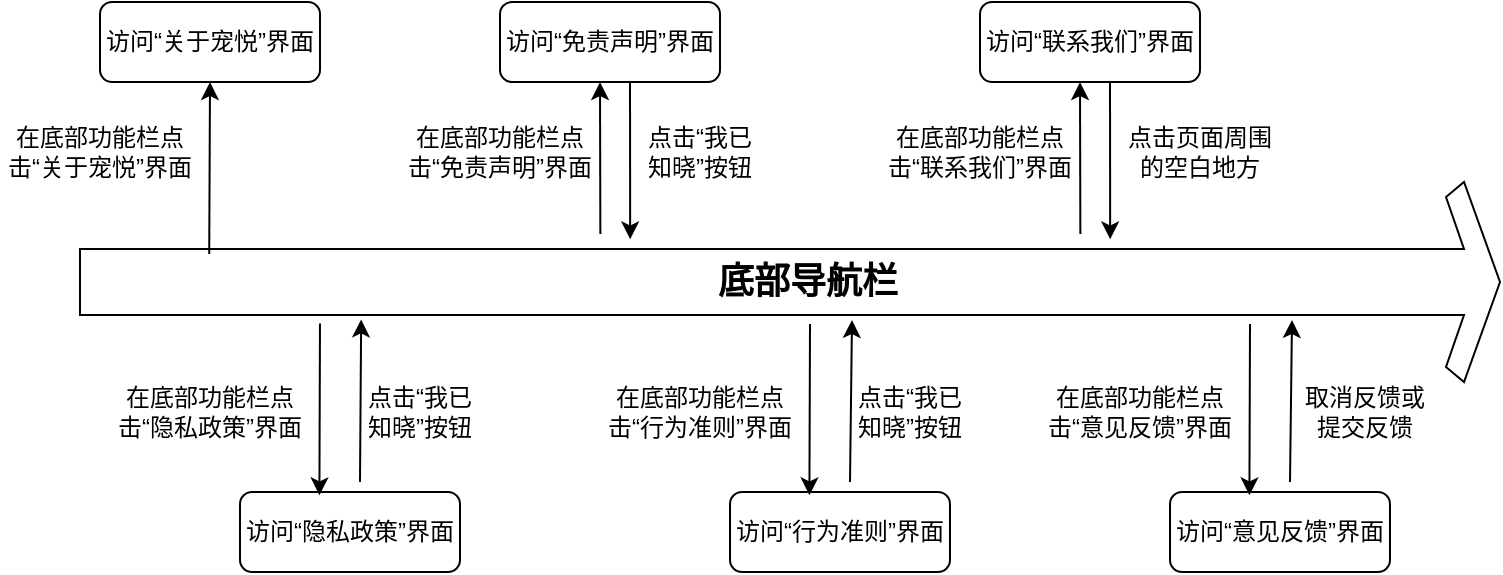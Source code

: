 <mxfile version="24.7.5">
  <diagram name="第 1 页" id="3IVYmcFpDdMu_pAOPpOx">
    <mxGraphModel dx="1221" dy="823" grid="1" gridSize="10" guides="1" tooltips="1" connect="1" arrows="1" fold="1" page="1" pageScale="1" pageWidth="827" pageHeight="1169" math="0" shadow="0">
      <root>
        <mxCell id="0" />
        <mxCell id="1" parent="0" />
        <mxCell id="sKxLPVqMPOY-xUTTgWdU-1" value="" style="html=1;shadow=0;dashed=0;align=center;verticalAlign=middle;shape=mxgraph.arrows2.sharpArrow2;dy1=0.67;dx1=18;dx2=18;dy3=0.15;dx3=27;notch=0;" vertex="1" parent="1">
          <mxGeometry x="50" y="390" width="710" height="100" as="geometry" />
        </mxCell>
        <mxCell id="sKxLPVqMPOY-xUTTgWdU-2" value="&lt;h4&gt;&lt;font style=&quot;font-size: 18px;&quot;&gt;底部导航栏&lt;/font&gt;&lt;/h4&gt;" style="text;html=1;align=center;verticalAlign=middle;whiteSpace=wrap;rounded=0;" vertex="1" parent="1">
          <mxGeometry x="355" y="425" width="117.5" height="30" as="geometry" />
        </mxCell>
        <mxCell id="sKxLPVqMPOY-xUTTgWdU-3" value="访问“关于宠悦”界面" style="rounded=1;whiteSpace=wrap;html=1;" vertex="1" parent="1">
          <mxGeometry x="60" y="300" width="110" height="40" as="geometry" />
        </mxCell>
        <mxCell id="sKxLPVqMPOY-xUTTgWdU-4" value="" style="endArrow=classic;html=1;rounded=0;entryX=0.5;entryY=1;entryDx=0;entryDy=0;exitX=0.091;exitY=0.36;exitDx=0;exitDy=0;exitPerimeter=0;" edge="1" parent="1" source="sKxLPVqMPOY-xUTTgWdU-1" target="sKxLPVqMPOY-xUTTgWdU-3">
          <mxGeometry width="50" height="50" relative="1" as="geometry">
            <mxPoint x="300" y="440" as="sourcePoint" />
            <mxPoint x="350" y="390" as="targetPoint" />
          </mxGeometry>
        </mxCell>
        <mxCell id="sKxLPVqMPOY-xUTTgWdU-5" value="在底部功能栏点击“关于宠悦”界面" style="text;html=1;align=center;verticalAlign=middle;whiteSpace=wrap;rounded=0;" vertex="1" parent="1">
          <mxGeometry x="10" y="360" width="100" height="30" as="geometry" />
        </mxCell>
        <mxCell id="sKxLPVqMPOY-xUTTgWdU-6" value="访问“隐私政策”界面" style="rounded=1;whiteSpace=wrap;html=1;" vertex="1" parent="1">
          <mxGeometry x="130" y="545" width="110" height="40" as="geometry" />
        </mxCell>
        <mxCell id="sKxLPVqMPOY-xUTTgWdU-9" value="" style="endArrow=classic;html=1;rounded=0;exitX=0.169;exitY=0.707;exitDx=0;exitDy=0;exitPerimeter=0;entryX=0.361;entryY=0.042;entryDx=0;entryDy=0;entryPerimeter=0;" edge="1" parent="1" source="sKxLPVqMPOY-xUTTgWdU-1" target="sKxLPVqMPOY-xUTTgWdU-6">
          <mxGeometry width="50" height="50" relative="1" as="geometry">
            <mxPoint x="290" y="440" as="sourcePoint" />
            <mxPoint x="170" y="540" as="targetPoint" />
          </mxGeometry>
        </mxCell>
        <mxCell id="sKxLPVqMPOY-xUTTgWdU-10" value="" style="endArrow=classic;html=1;rounded=0;entryX=0.198;entryY=0.687;entryDx=0;entryDy=0;entryPerimeter=0;" edge="1" parent="1" target="sKxLPVqMPOY-xUTTgWdU-1">
          <mxGeometry width="50" height="50" relative="1" as="geometry">
            <mxPoint x="190" y="540" as="sourcePoint" />
            <mxPoint x="340" y="390" as="targetPoint" />
          </mxGeometry>
        </mxCell>
        <mxCell id="sKxLPVqMPOY-xUTTgWdU-11" value="点击“我已知晓”按钮" style="text;html=1;align=center;verticalAlign=middle;whiteSpace=wrap;rounded=0;" vertex="1" parent="1">
          <mxGeometry x="190" y="490" width="60" height="30" as="geometry" />
        </mxCell>
        <mxCell id="sKxLPVqMPOY-xUTTgWdU-12" value="在底部功能栏点击“隐私政策”界面" style="text;html=1;align=center;verticalAlign=middle;whiteSpace=wrap;rounded=0;" vertex="1" parent="1">
          <mxGeometry x="65" y="490" width="100" height="30" as="geometry" />
        </mxCell>
        <mxCell id="sKxLPVqMPOY-xUTTgWdU-13" value="访问“免责声明”界面" style="rounded=1;whiteSpace=wrap;html=1;" vertex="1" parent="1">
          <mxGeometry x="260" y="300" width="110" height="40" as="geometry" />
        </mxCell>
        <mxCell id="sKxLPVqMPOY-xUTTgWdU-14" value="" style="endArrow=classic;html=1;rounded=0;exitX=0.397;exitY=0.3;exitDx=0;exitDy=0;exitPerimeter=0;entryX=0.379;entryY=1.1;entryDx=0;entryDy=0;entryPerimeter=0;" edge="1" parent="1">
          <mxGeometry width="50" height="50" relative="1" as="geometry">
            <mxPoint x="310.18" y="416" as="sourcePoint" />
            <mxPoint x="310.0" y="340" as="targetPoint" />
          </mxGeometry>
        </mxCell>
        <mxCell id="sKxLPVqMPOY-xUTTgWdU-15" value="" style="endArrow=classic;html=1;rounded=0;exitX=0.567;exitY=1.033;exitDx=0;exitDy=0;exitPerimeter=0;entryX=0.426;entryY=0.3;entryDx=0;entryDy=0;entryPerimeter=0;" edge="1" parent="1">
          <mxGeometry width="50" height="50" relative="1" as="geometry">
            <mxPoint x="325" y="340.0" as="sourcePoint" />
            <mxPoint x="325.09" y="418.68" as="targetPoint" />
          </mxGeometry>
        </mxCell>
        <mxCell id="sKxLPVqMPOY-xUTTgWdU-16" value="在底部功能栏点击“免责声明”界面" style="text;html=1;align=center;verticalAlign=middle;whiteSpace=wrap;rounded=0;" vertex="1" parent="1">
          <mxGeometry x="210" y="360" width="100" height="30" as="geometry" />
        </mxCell>
        <mxCell id="sKxLPVqMPOY-xUTTgWdU-17" value="点击“我已知晓”按钮" style="text;html=1;align=center;verticalAlign=middle;whiteSpace=wrap;rounded=0;" vertex="1" parent="1">
          <mxGeometry x="330" y="360" width="60" height="30" as="geometry" />
        </mxCell>
        <mxCell id="sKxLPVqMPOY-xUTTgWdU-18" value="访问“行为准则”界面" style="rounded=1;whiteSpace=wrap;html=1;" vertex="1" parent="1">
          <mxGeometry x="375" y="545" width="110" height="40" as="geometry" />
        </mxCell>
        <mxCell id="sKxLPVqMPOY-xUTTgWdU-19" value="" style="endArrow=classic;html=1;rounded=0;exitX=0.169;exitY=0.707;exitDx=0;exitDy=0;exitPerimeter=0;entryX=0.361;entryY=0.042;entryDx=0;entryDy=0;entryPerimeter=0;" edge="1" parent="1" target="sKxLPVqMPOY-xUTTgWdU-18">
          <mxGeometry width="50" height="50" relative="1" as="geometry">
            <mxPoint x="415" y="461" as="sourcePoint" />
            <mxPoint x="415" y="540" as="targetPoint" />
          </mxGeometry>
        </mxCell>
        <mxCell id="sKxLPVqMPOY-xUTTgWdU-20" value="" style="endArrow=classic;html=1;rounded=0;entryX=0.198;entryY=0.687;entryDx=0;entryDy=0;entryPerimeter=0;" edge="1" parent="1">
          <mxGeometry width="50" height="50" relative="1" as="geometry">
            <mxPoint x="435" y="540" as="sourcePoint" />
            <mxPoint x="436" y="459" as="targetPoint" />
          </mxGeometry>
        </mxCell>
        <mxCell id="sKxLPVqMPOY-xUTTgWdU-21" value="点击“我已知晓”按钮" style="text;html=1;align=center;verticalAlign=middle;whiteSpace=wrap;rounded=0;" vertex="1" parent="1">
          <mxGeometry x="435" y="490" width="60" height="30" as="geometry" />
        </mxCell>
        <mxCell id="sKxLPVqMPOY-xUTTgWdU-22" value="在底部功能栏点击“行为准则”界面" style="text;html=1;align=center;verticalAlign=middle;whiteSpace=wrap;rounded=0;" vertex="1" parent="1">
          <mxGeometry x="310" y="490" width="100" height="30" as="geometry" />
        </mxCell>
        <mxCell id="sKxLPVqMPOY-xUTTgWdU-27" value="访问“联系我们”界面" style="rounded=1;whiteSpace=wrap;html=1;" vertex="1" parent="1">
          <mxGeometry x="500" y="300" width="110" height="40" as="geometry" />
        </mxCell>
        <mxCell id="sKxLPVqMPOY-xUTTgWdU-28" value="" style="endArrow=classic;html=1;rounded=0;exitX=0.397;exitY=0.3;exitDx=0;exitDy=0;exitPerimeter=0;entryX=0.379;entryY=1.1;entryDx=0;entryDy=0;entryPerimeter=0;" edge="1" parent="1">
          <mxGeometry width="50" height="50" relative="1" as="geometry">
            <mxPoint x="550.18" y="416" as="sourcePoint" />
            <mxPoint x="550" y="340" as="targetPoint" />
          </mxGeometry>
        </mxCell>
        <mxCell id="sKxLPVqMPOY-xUTTgWdU-29" value="" style="endArrow=classic;html=1;rounded=0;exitX=0.567;exitY=1.033;exitDx=0;exitDy=0;exitPerimeter=0;entryX=0.426;entryY=0.3;entryDx=0;entryDy=0;entryPerimeter=0;" edge="1" parent="1">
          <mxGeometry width="50" height="50" relative="1" as="geometry">
            <mxPoint x="565" y="340.0" as="sourcePoint" />
            <mxPoint x="565.09" y="418.68" as="targetPoint" />
          </mxGeometry>
        </mxCell>
        <mxCell id="sKxLPVqMPOY-xUTTgWdU-30" value="在底部功能栏点击“联系我们”界面" style="text;html=1;align=center;verticalAlign=middle;whiteSpace=wrap;rounded=0;" vertex="1" parent="1">
          <mxGeometry x="450" y="360" width="100" height="30" as="geometry" />
        </mxCell>
        <mxCell id="sKxLPVqMPOY-xUTTgWdU-31" value="点击页面周围的空白地方" style="text;html=1;align=center;verticalAlign=middle;whiteSpace=wrap;rounded=0;" vertex="1" parent="1">
          <mxGeometry x="570" y="360" width="80" height="30" as="geometry" />
        </mxCell>
        <mxCell id="sKxLPVqMPOY-xUTTgWdU-32" value="访问“意见反馈”界面" style="rounded=1;whiteSpace=wrap;html=1;" vertex="1" parent="1">
          <mxGeometry x="595" y="545" width="110" height="40" as="geometry" />
        </mxCell>
        <mxCell id="sKxLPVqMPOY-xUTTgWdU-33" value="" style="endArrow=classic;html=1;rounded=0;exitX=0.169;exitY=0.707;exitDx=0;exitDy=0;exitPerimeter=0;entryX=0.361;entryY=0.042;entryDx=0;entryDy=0;entryPerimeter=0;" edge="1" parent="1" target="sKxLPVqMPOY-xUTTgWdU-32">
          <mxGeometry width="50" height="50" relative="1" as="geometry">
            <mxPoint x="635" y="461" as="sourcePoint" />
            <mxPoint x="635" y="540" as="targetPoint" />
          </mxGeometry>
        </mxCell>
        <mxCell id="sKxLPVqMPOY-xUTTgWdU-34" value="" style="endArrow=classic;html=1;rounded=0;entryX=0.198;entryY=0.687;entryDx=0;entryDy=0;entryPerimeter=0;" edge="1" parent="1">
          <mxGeometry width="50" height="50" relative="1" as="geometry">
            <mxPoint x="655" y="540" as="sourcePoint" />
            <mxPoint x="656" y="459" as="targetPoint" />
          </mxGeometry>
        </mxCell>
        <mxCell id="sKxLPVqMPOY-xUTTgWdU-35" value="取消反馈或提交反馈" style="text;html=1;align=center;verticalAlign=middle;whiteSpace=wrap;rounded=0;" vertex="1" parent="1">
          <mxGeometry x="660" y="490" width="65" height="30" as="geometry" />
        </mxCell>
        <mxCell id="sKxLPVqMPOY-xUTTgWdU-36" value="在底部功能栏点击“意见反馈”界面" style="text;html=1;align=center;verticalAlign=middle;whiteSpace=wrap;rounded=0;" vertex="1" parent="1">
          <mxGeometry x="530" y="490" width="100" height="30" as="geometry" />
        </mxCell>
      </root>
    </mxGraphModel>
  </diagram>
</mxfile>
